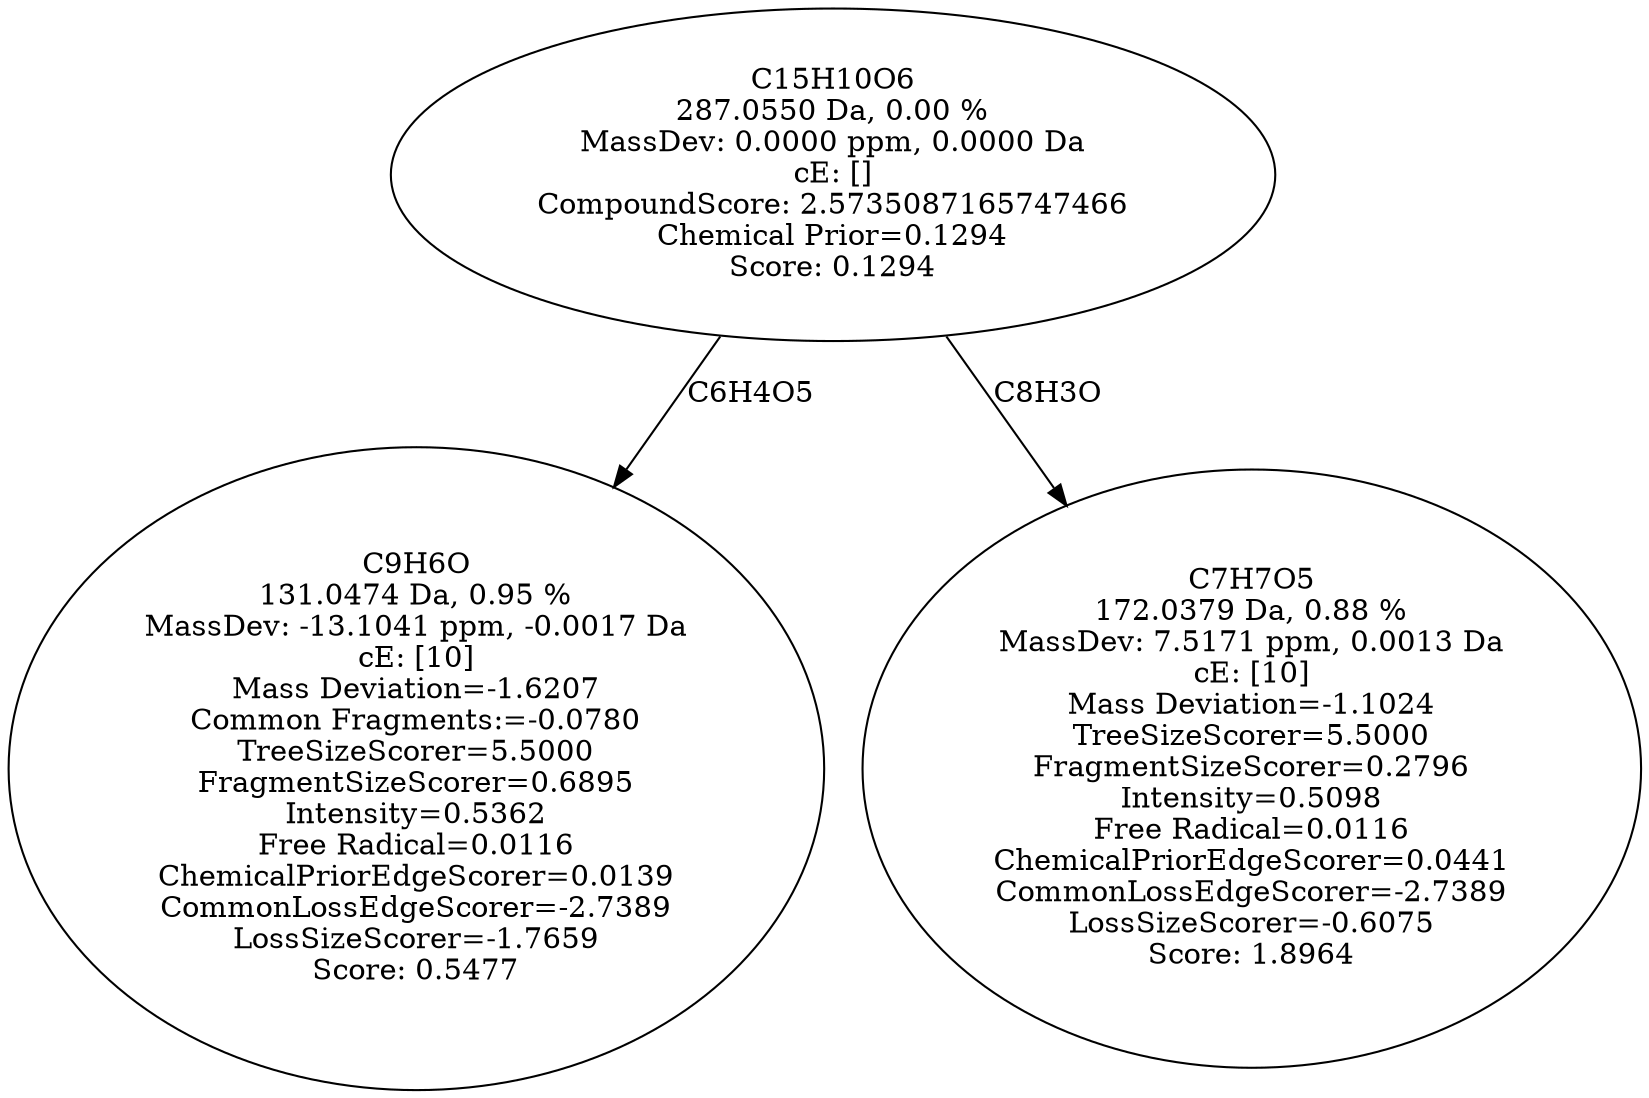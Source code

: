 strict digraph {
v1 [label="C9H6O\n131.0474 Da, 0.95 %\nMassDev: -13.1041 ppm, -0.0017 Da\ncE: [10]\nMass Deviation=-1.6207\nCommon Fragments:=-0.0780\nTreeSizeScorer=5.5000\nFragmentSizeScorer=0.6895\nIntensity=0.5362\nFree Radical=0.0116\nChemicalPriorEdgeScorer=0.0139\nCommonLossEdgeScorer=-2.7389\nLossSizeScorer=-1.7659\nScore: 0.5477"];
v2 [label="C7H7O5\n172.0379 Da, 0.88 %\nMassDev: 7.5171 ppm, 0.0013 Da\ncE: [10]\nMass Deviation=-1.1024\nTreeSizeScorer=5.5000\nFragmentSizeScorer=0.2796\nIntensity=0.5098\nFree Radical=0.0116\nChemicalPriorEdgeScorer=0.0441\nCommonLossEdgeScorer=-2.7389\nLossSizeScorer=-0.6075\nScore: 1.8964"];
v3 [label="C15H10O6\n287.0550 Da, 0.00 %\nMassDev: 0.0000 ppm, 0.0000 Da\ncE: []\nCompoundScore: 2.5735087165747466\nChemical Prior=0.1294\nScore: 0.1294"];
v3 -> v1 [label="C6H4O5"];
v3 -> v2 [label="C8H3O"];
}